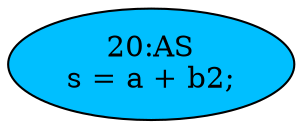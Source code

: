 strict digraph "" {
	node [label="\N"];
	"20:AS"	[ast="<pyverilog.vparser.ast.Assign object at 0x7ff3e1f05750>",
		def_var="['s']",
		fillcolor=deepskyblue,
		label="20:AS
s = a + b2;",
		statements="[]",
		style=filled,
		typ=Assign,
		use_var="['a', 'b2']"];
}
